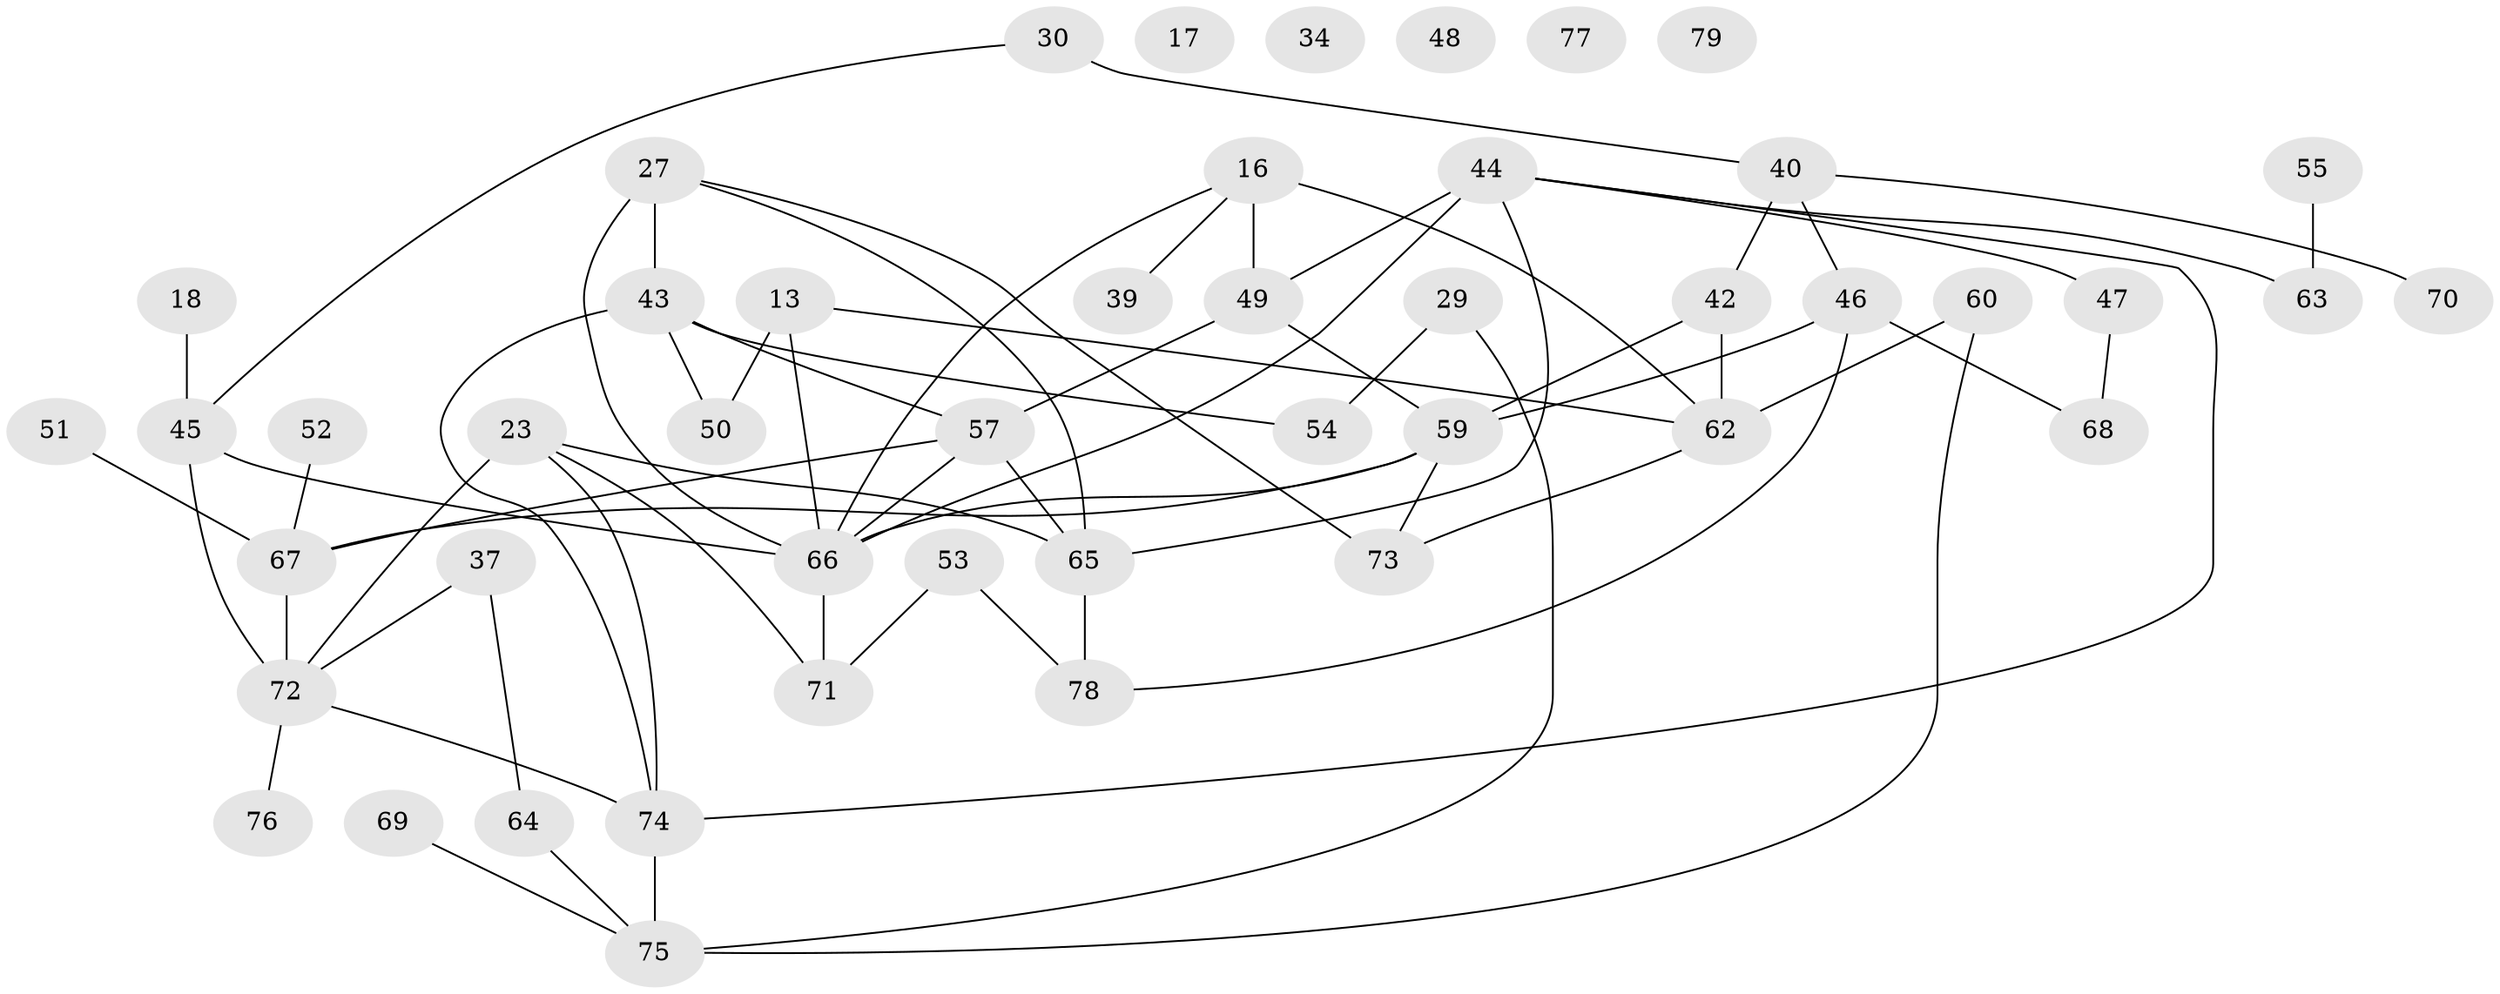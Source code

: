 // original degree distribution, {3: 0.31645569620253167, 4: 0.16455696202531644, 2: 0.20253164556962025, 1: 0.13924050632911392, 5: 0.08860759493670886, 0: 0.06329113924050633, 6: 0.012658227848101266, 7: 0.012658227848101266}
// Generated by graph-tools (version 1.1) at 2025/42/03/04/25 21:42:46]
// undirected, 47 vertices, 67 edges
graph export_dot {
graph [start="1"]
  node [color=gray90,style=filled];
  13;
  16;
  17;
  18;
  23 [super="+3"];
  27;
  29;
  30;
  34;
  37;
  39;
  40 [super="+12"];
  42;
  43 [super="+4"];
  44 [super="+24+26"];
  45 [super="+41"];
  46;
  47;
  48;
  49 [super="+25"];
  50 [super="+38"];
  51;
  52;
  53;
  54;
  55;
  57;
  59 [super="+21"];
  60;
  62;
  63 [super="+8"];
  64;
  65 [super="+31"];
  66 [super="+11+36+56"];
  67 [super="+20"];
  68 [super="+28"];
  69;
  70;
  71;
  72 [super="+14+61"];
  73;
  74 [super="+58"];
  75 [super="+32+35"];
  76;
  77;
  78;
  79;
  13 -- 50 [weight=2];
  13 -- 62;
  13 -- 66;
  16 -- 39;
  16 -- 49 [weight=2];
  16 -- 62;
  16 -- 66;
  18 -- 45;
  23 -- 74 [weight=2];
  23 -- 71;
  23 -- 72;
  23 -- 65;
  27 -- 73;
  27 -- 43;
  27 -- 65;
  27 -- 66 [weight=2];
  29 -- 54;
  29 -- 75;
  30 -- 45;
  30 -- 40;
  37 -- 64;
  37 -- 72;
  40 -- 46;
  40 -- 70;
  40 -- 42;
  42 -- 62;
  42 -- 59;
  43 -- 54;
  43 -- 57;
  43 -- 50;
  43 -- 74;
  44 -- 49 [weight=2];
  44 -- 63;
  44 -- 47;
  44 -- 65;
  44 -- 66 [weight=2];
  44 -- 74;
  45 -- 72 [weight=3];
  45 -- 66;
  46 -- 78;
  46 -- 59;
  46 -- 68;
  47 -- 68;
  49 -- 57;
  49 -- 59;
  51 -- 67;
  52 -- 67;
  53 -- 71;
  53 -- 78;
  55 -- 63;
  57 -- 65;
  57 -- 67;
  57 -- 66;
  59 -- 73;
  59 -- 67;
  59 -- 66;
  60 -- 62;
  60 -- 75;
  62 -- 73;
  64 -- 75;
  65 -- 78;
  66 -- 71 [weight=2];
  67 -- 72;
  69 -- 75;
  72 -- 74 [weight=2];
  72 -- 76;
  74 -- 75;
}
